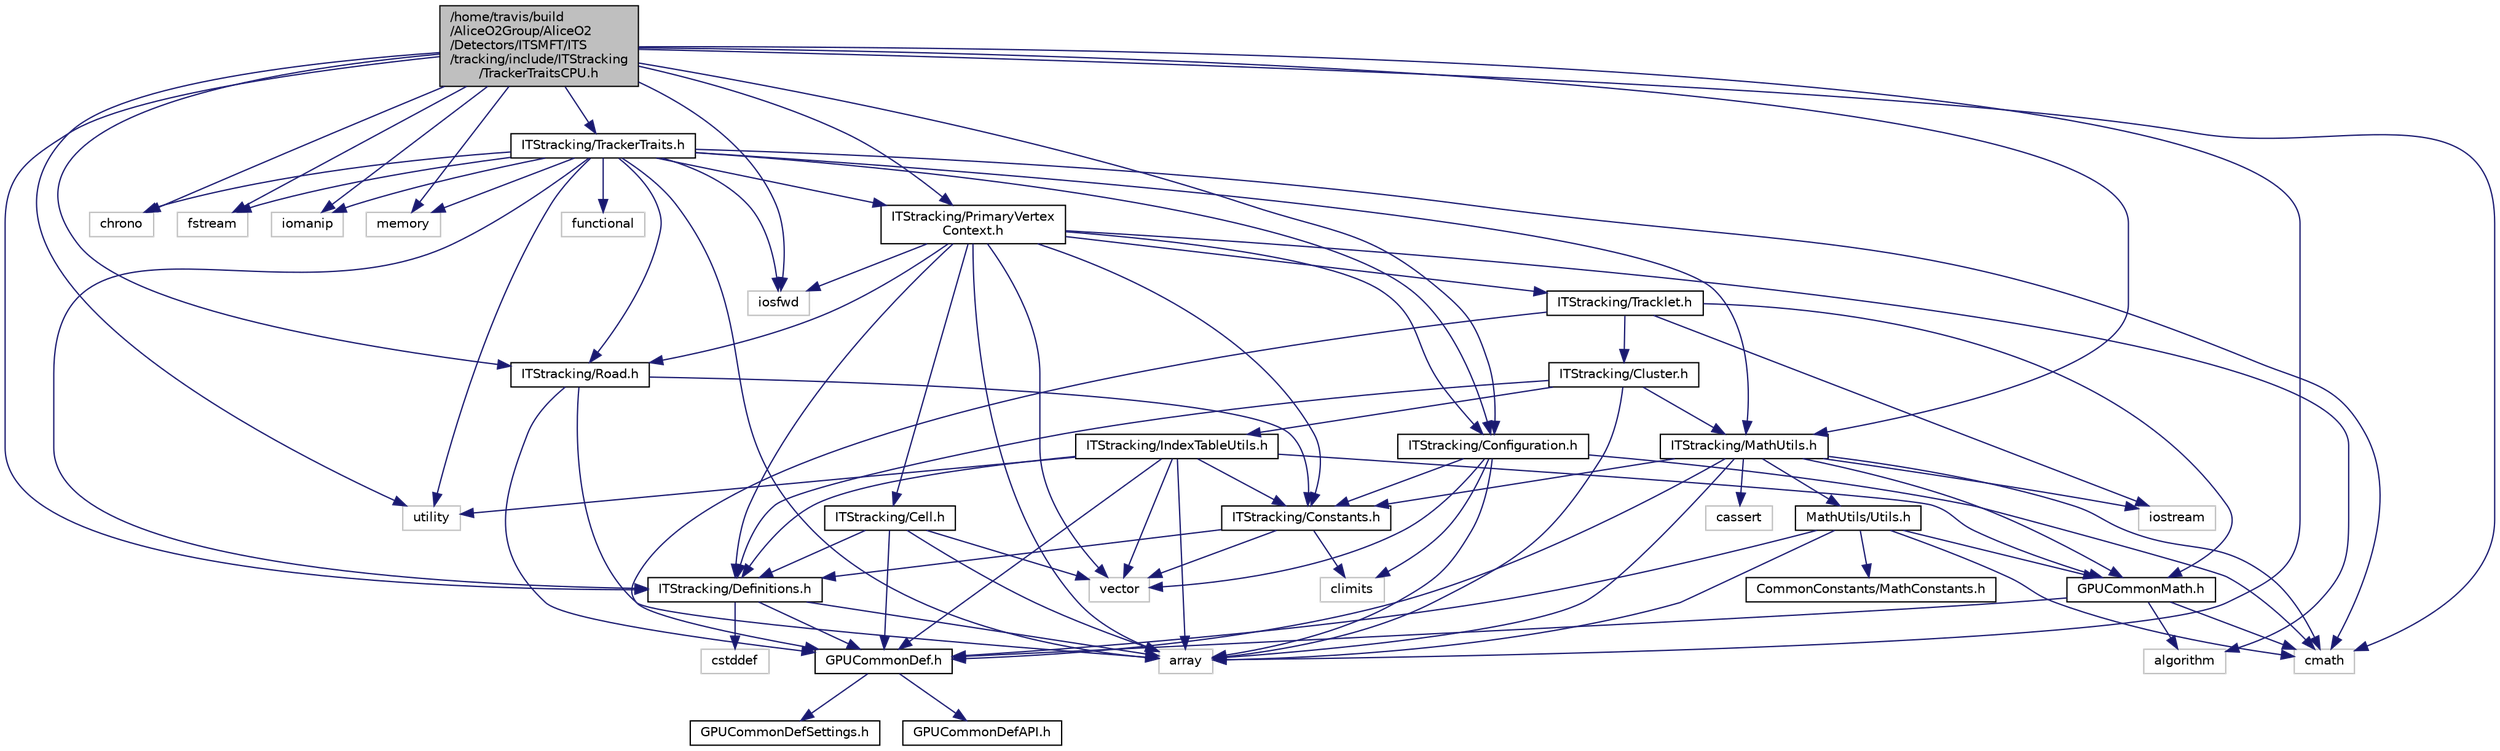 digraph "/home/travis/build/AliceO2Group/AliceO2/Detectors/ITSMFT/ITS/tracking/include/ITStracking/TrackerTraitsCPU.h"
{
 // INTERACTIVE_SVG=YES
  bgcolor="transparent";
  edge [fontname="Helvetica",fontsize="10",labelfontname="Helvetica",labelfontsize="10"];
  node [fontname="Helvetica",fontsize="10",shape=record];
  Node0 [label="/home/travis/build\l/AliceO2Group/AliceO2\l/Detectors/ITSMFT/ITS\l/tracking/include/ITStracking\l/TrackerTraitsCPU.h",height=0.2,width=0.4,color="black", fillcolor="grey75", style="filled", fontcolor="black"];
  Node0 -> Node1 [color="midnightblue",fontsize="10",style="solid",fontname="Helvetica"];
  Node1 [label="array",height=0.2,width=0.4,color="grey75"];
  Node0 -> Node2 [color="midnightblue",fontsize="10",style="solid",fontname="Helvetica"];
  Node2 [label="chrono",height=0.2,width=0.4,color="grey75"];
  Node0 -> Node3 [color="midnightblue",fontsize="10",style="solid",fontname="Helvetica"];
  Node3 [label="cmath",height=0.2,width=0.4,color="grey75"];
  Node0 -> Node4 [color="midnightblue",fontsize="10",style="solid",fontname="Helvetica"];
  Node4 [label="fstream",height=0.2,width=0.4,color="grey75"];
  Node0 -> Node5 [color="midnightblue",fontsize="10",style="solid",fontname="Helvetica"];
  Node5 [label="iomanip",height=0.2,width=0.4,color="grey75"];
  Node0 -> Node6 [color="midnightblue",fontsize="10",style="solid",fontname="Helvetica"];
  Node6 [label="iosfwd",height=0.2,width=0.4,color="grey75"];
  Node0 -> Node7 [color="midnightblue",fontsize="10",style="solid",fontname="Helvetica"];
  Node7 [label="memory",height=0.2,width=0.4,color="grey75"];
  Node0 -> Node8 [color="midnightblue",fontsize="10",style="solid",fontname="Helvetica"];
  Node8 [label="utility",height=0.2,width=0.4,color="grey75"];
  Node0 -> Node9 [color="midnightblue",fontsize="10",style="solid",fontname="Helvetica"];
  Node9 [label="ITStracking/TrackerTraits.h",height=0.2,width=0.4,color="black",URL="$d2/dee/TrackerTraits_8h.html"];
  Node9 -> Node1 [color="midnightblue",fontsize="10",style="solid",fontname="Helvetica"];
  Node9 -> Node2 [color="midnightblue",fontsize="10",style="solid",fontname="Helvetica"];
  Node9 -> Node3 [color="midnightblue",fontsize="10",style="solid",fontname="Helvetica"];
  Node9 -> Node4 [color="midnightblue",fontsize="10",style="solid",fontname="Helvetica"];
  Node9 -> Node5 [color="midnightblue",fontsize="10",style="solid",fontname="Helvetica"];
  Node9 -> Node6 [color="midnightblue",fontsize="10",style="solid",fontname="Helvetica"];
  Node9 -> Node7 [color="midnightblue",fontsize="10",style="solid",fontname="Helvetica"];
  Node9 -> Node8 [color="midnightblue",fontsize="10",style="solid",fontname="Helvetica"];
  Node9 -> Node10 [color="midnightblue",fontsize="10",style="solid",fontname="Helvetica"];
  Node10 [label="functional",height=0.2,width=0.4,color="grey75"];
  Node9 -> Node11 [color="midnightblue",fontsize="10",style="solid",fontname="Helvetica"];
  Node11 [label="ITStracking/Configuration.h",height=0.2,width=0.4,color="black",URL="$d3/d59/Configuration_8h.html"];
  Node11 -> Node1 [color="midnightblue",fontsize="10",style="solid",fontname="Helvetica"];
  Node11 -> Node12 [color="midnightblue",fontsize="10",style="solid",fontname="Helvetica"];
  Node12 [label="climits",height=0.2,width=0.4,color="grey75"];
  Node11 -> Node13 [color="midnightblue",fontsize="10",style="solid",fontname="Helvetica"];
  Node13 [label="vector",height=0.2,width=0.4,color="grey75"];
  Node11 -> Node3 [color="midnightblue",fontsize="10",style="solid",fontname="Helvetica"];
  Node11 -> Node14 [color="midnightblue",fontsize="10",style="solid",fontname="Helvetica"];
  Node14 [label="ITStracking/Constants.h",height=0.2,width=0.4,color="black",URL="$d0/d86/Detectors_2ITSMFT_2ITS_2tracking_2include_2ITStracking_2Constants_8h.html"];
  Node14 -> Node12 [color="midnightblue",fontsize="10",style="solid",fontname="Helvetica"];
  Node14 -> Node13 [color="midnightblue",fontsize="10",style="solid",fontname="Helvetica"];
  Node14 -> Node15 [color="midnightblue",fontsize="10",style="solid",fontname="Helvetica"];
  Node15 [label="ITStracking/Definitions.h",height=0.2,width=0.4,color="black",URL="$df/d3d/Definitions_8h.html"];
  Node15 -> Node1 [color="midnightblue",fontsize="10",style="solid",fontname="Helvetica"];
  Node15 -> Node16 [color="midnightblue",fontsize="10",style="solid",fontname="Helvetica"];
  Node16 [label="GPUCommonDef.h",height=0.2,width=0.4,color="black",URL="$df/d21/GPUCommonDef_8h.html"];
  Node16 -> Node17 [color="midnightblue",fontsize="10",style="solid",fontname="Helvetica"];
  Node17 [label="GPUCommonDefSettings.h",height=0.2,width=0.4,color="black",URL="$d5/d93/GPUCommonDefSettings_8h.html"];
  Node16 -> Node18 [color="midnightblue",fontsize="10",style="solid",fontname="Helvetica"];
  Node18 [label="GPUCommonDefAPI.h",height=0.2,width=0.4,color="black",URL="$da/d5a/GPUCommonDefAPI_8h.html"];
  Node15 -> Node19 [color="midnightblue",fontsize="10",style="solid",fontname="Helvetica"];
  Node19 [label="cstddef",height=0.2,width=0.4,color="grey75"];
  Node9 -> Node15 [color="midnightblue",fontsize="10",style="solid",fontname="Helvetica"];
  Node9 -> Node20 [color="midnightblue",fontsize="10",style="solid",fontname="Helvetica"];
  Node20 [label="ITStracking/MathUtils.h",height=0.2,width=0.4,color="black",URL="$dc/d3e/MathUtils_8h.html"];
  Node20 -> Node1 [color="midnightblue",fontsize="10",style="solid",fontname="Helvetica"];
  Node20 -> Node3 [color="midnightblue",fontsize="10",style="solid",fontname="Helvetica"];
  Node20 -> Node21 [color="midnightblue",fontsize="10",style="solid",fontname="Helvetica"];
  Node21 [label="cassert",height=0.2,width=0.4,color="grey75"];
  Node20 -> Node22 [color="midnightblue",fontsize="10",style="solid",fontname="Helvetica"];
  Node22 [label="iostream",height=0.2,width=0.4,color="grey75"];
  Node20 -> Node23 [color="midnightblue",fontsize="10",style="solid",fontname="Helvetica"];
  Node23 [label="MathUtils/Utils.h",height=0.2,width=0.4,color="black",URL="$d9/d52/Common_2MathUtils_2include_2MathUtils_2Utils_8h.html"];
  Node23 -> Node1 [color="midnightblue",fontsize="10",style="solid",fontname="Helvetica"];
  Node23 -> Node3 [color="midnightblue",fontsize="10",style="solid",fontname="Helvetica"];
  Node23 -> Node16 [color="midnightblue",fontsize="10",style="solid",fontname="Helvetica"];
  Node23 -> Node24 [color="midnightblue",fontsize="10",style="solid",fontname="Helvetica"];
  Node24 [label="GPUCommonMath.h",height=0.2,width=0.4,color="black",URL="$d6/da2/GPUCommonMath_8h.html"];
  Node24 -> Node16 [color="midnightblue",fontsize="10",style="solid",fontname="Helvetica"];
  Node24 -> Node3 [color="midnightblue",fontsize="10",style="solid",fontname="Helvetica"];
  Node24 -> Node25 [color="midnightblue",fontsize="10",style="solid",fontname="Helvetica"];
  Node25 [label="algorithm",height=0.2,width=0.4,color="grey75"];
  Node23 -> Node26 [color="midnightblue",fontsize="10",style="solid",fontname="Helvetica"];
  Node26 [label="CommonConstants/MathConstants.h",height=0.2,width=0.4,color="black",URL="$d6/d84/MathConstants_8h.html",tooltip="useful math constants "];
  Node20 -> Node14 [color="midnightblue",fontsize="10",style="solid",fontname="Helvetica"];
  Node20 -> Node24 [color="midnightblue",fontsize="10",style="solid",fontname="Helvetica"];
  Node20 -> Node16 [color="midnightblue",fontsize="10",style="solid",fontname="Helvetica"];
  Node9 -> Node27 [color="midnightblue",fontsize="10",style="solid",fontname="Helvetica"];
  Node27 [label="ITStracking/PrimaryVertex\lContext.h",height=0.2,width=0.4,color="black",URL="$d3/da9/PrimaryVertexContext_8h.html"];
  Node27 -> Node25 [color="midnightblue",fontsize="10",style="solid",fontname="Helvetica"];
  Node27 -> Node1 [color="midnightblue",fontsize="10",style="solid",fontname="Helvetica"];
  Node27 -> Node6 [color="midnightblue",fontsize="10",style="solid",fontname="Helvetica"];
  Node27 -> Node13 [color="midnightblue",fontsize="10",style="solid",fontname="Helvetica"];
  Node27 -> Node28 [color="midnightblue",fontsize="10",style="solid",fontname="Helvetica"];
  Node28 [label="ITStracking/Cell.h",height=0.2,width=0.4,color="black",URL="$d3/d78/Detectors_2ITSMFT_2ITS_2tracking_2include_2ITStracking_2Cell_8h.html"];
  Node28 -> Node1 [color="midnightblue",fontsize="10",style="solid",fontname="Helvetica"];
  Node28 -> Node13 [color="midnightblue",fontsize="10",style="solid",fontname="Helvetica"];
  Node28 -> Node15 [color="midnightblue",fontsize="10",style="solid",fontname="Helvetica"];
  Node28 -> Node16 [color="midnightblue",fontsize="10",style="solid",fontname="Helvetica"];
  Node27 -> Node11 [color="midnightblue",fontsize="10",style="solid",fontname="Helvetica"];
  Node27 -> Node14 [color="midnightblue",fontsize="10",style="solid",fontname="Helvetica"];
  Node27 -> Node15 [color="midnightblue",fontsize="10",style="solid",fontname="Helvetica"];
  Node27 -> Node29 [color="midnightblue",fontsize="10",style="solid",fontname="Helvetica"];
  Node29 [label="ITStracking/Road.h",height=0.2,width=0.4,color="black",URL="$d4/d5a/ITS_2tracking_2include_2ITStracking_2Road_8h.html"];
  Node29 -> Node1 [color="midnightblue",fontsize="10",style="solid",fontname="Helvetica"];
  Node29 -> Node14 [color="midnightblue",fontsize="10",style="solid",fontname="Helvetica"];
  Node29 -> Node16 [color="midnightblue",fontsize="10",style="solid",fontname="Helvetica"];
  Node27 -> Node30 [color="midnightblue",fontsize="10",style="solid",fontname="Helvetica"];
  Node30 [label="ITStracking/Tracklet.h",height=0.2,width=0.4,color="black",URL="$d8/db3/ITSMFT_2ITS_2tracking_2include_2ITStracking_2Tracklet_8h.html"];
  Node30 -> Node31 [color="midnightblue",fontsize="10",style="solid",fontname="Helvetica"];
  Node31 [label="ITStracking/Cluster.h",height=0.2,width=0.4,color="black",URL="$da/d7f/Detectors_2ITSMFT_2ITS_2tracking_2include_2ITStracking_2Cluster_8h.html"];
  Node31 -> Node1 [color="midnightblue",fontsize="10",style="solid",fontname="Helvetica"];
  Node31 -> Node15 [color="midnightblue",fontsize="10",style="solid",fontname="Helvetica"];
  Node31 -> Node20 [color="midnightblue",fontsize="10",style="solid",fontname="Helvetica"];
  Node31 -> Node32 [color="midnightblue",fontsize="10",style="solid",fontname="Helvetica"];
  Node32 [label="ITStracking/IndexTableUtils.h",height=0.2,width=0.4,color="black",URL="$dc/ddf/ITS_2tracking_2include_2ITStracking_2IndexTableUtils_8h.html"];
  Node32 -> Node1 [color="midnightblue",fontsize="10",style="solid",fontname="Helvetica"];
  Node32 -> Node8 [color="midnightblue",fontsize="10",style="solid",fontname="Helvetica"];
  Node32 -> Node13 [color="midnightblue",fontsize="10",style="solid",fontname="Helvetica"];
  Node32 -> Node14 [color="midnightblue",fontsize="10",style="solid",fontname="Helvetica"];
  Node32 -> Node15 [color="midnightblue",fontsize="10",style="solid",fontname="Helvetica"];
  Node32 -> Node24 [color="midnightblue",fontsize="10",style="solid",fontname="Helvetica"];
  Node32 -> Node16 [color="midnightblue",fontsize="10",style="solid",fontname="Helvetica"];
  Node30 -> Node22 [color="midnightblue",fontsize="10",style="solid",fontname="Helvetica"];
  Node30 -> Node24 [color="midnightblue",fontsize="10",style="solid",fontname="Helvetica"];
  Node30 -> Node16 [color="midnightblue",fontsize="10",style="solid",fontname="Helvetica"];
  Node9 -> Node29 [color="midnightblue",fontsize="10",style="solid",fontname="Helvetica"];
  Node0 -> Node11 [color="midnightblue",fontsize="10",style="solid",fontname="Helvetica"];
  Node0 -> Node15 [color="midnightblue",fontsize="10",style="solid",fontname="Helvetica"];
  Node0 -> Node20 [color="midnightblue",fontsize="10",style="solid",fontname="Helvetica"];
  Node0 -> Node27 [color="midnightblue",fontsize="10",style="solid",fontname="Helvetica"];
  Node0 -> Node29 [color="midnightblue",fontsize="10",style="solid",fontname="Helvetica"];
}

